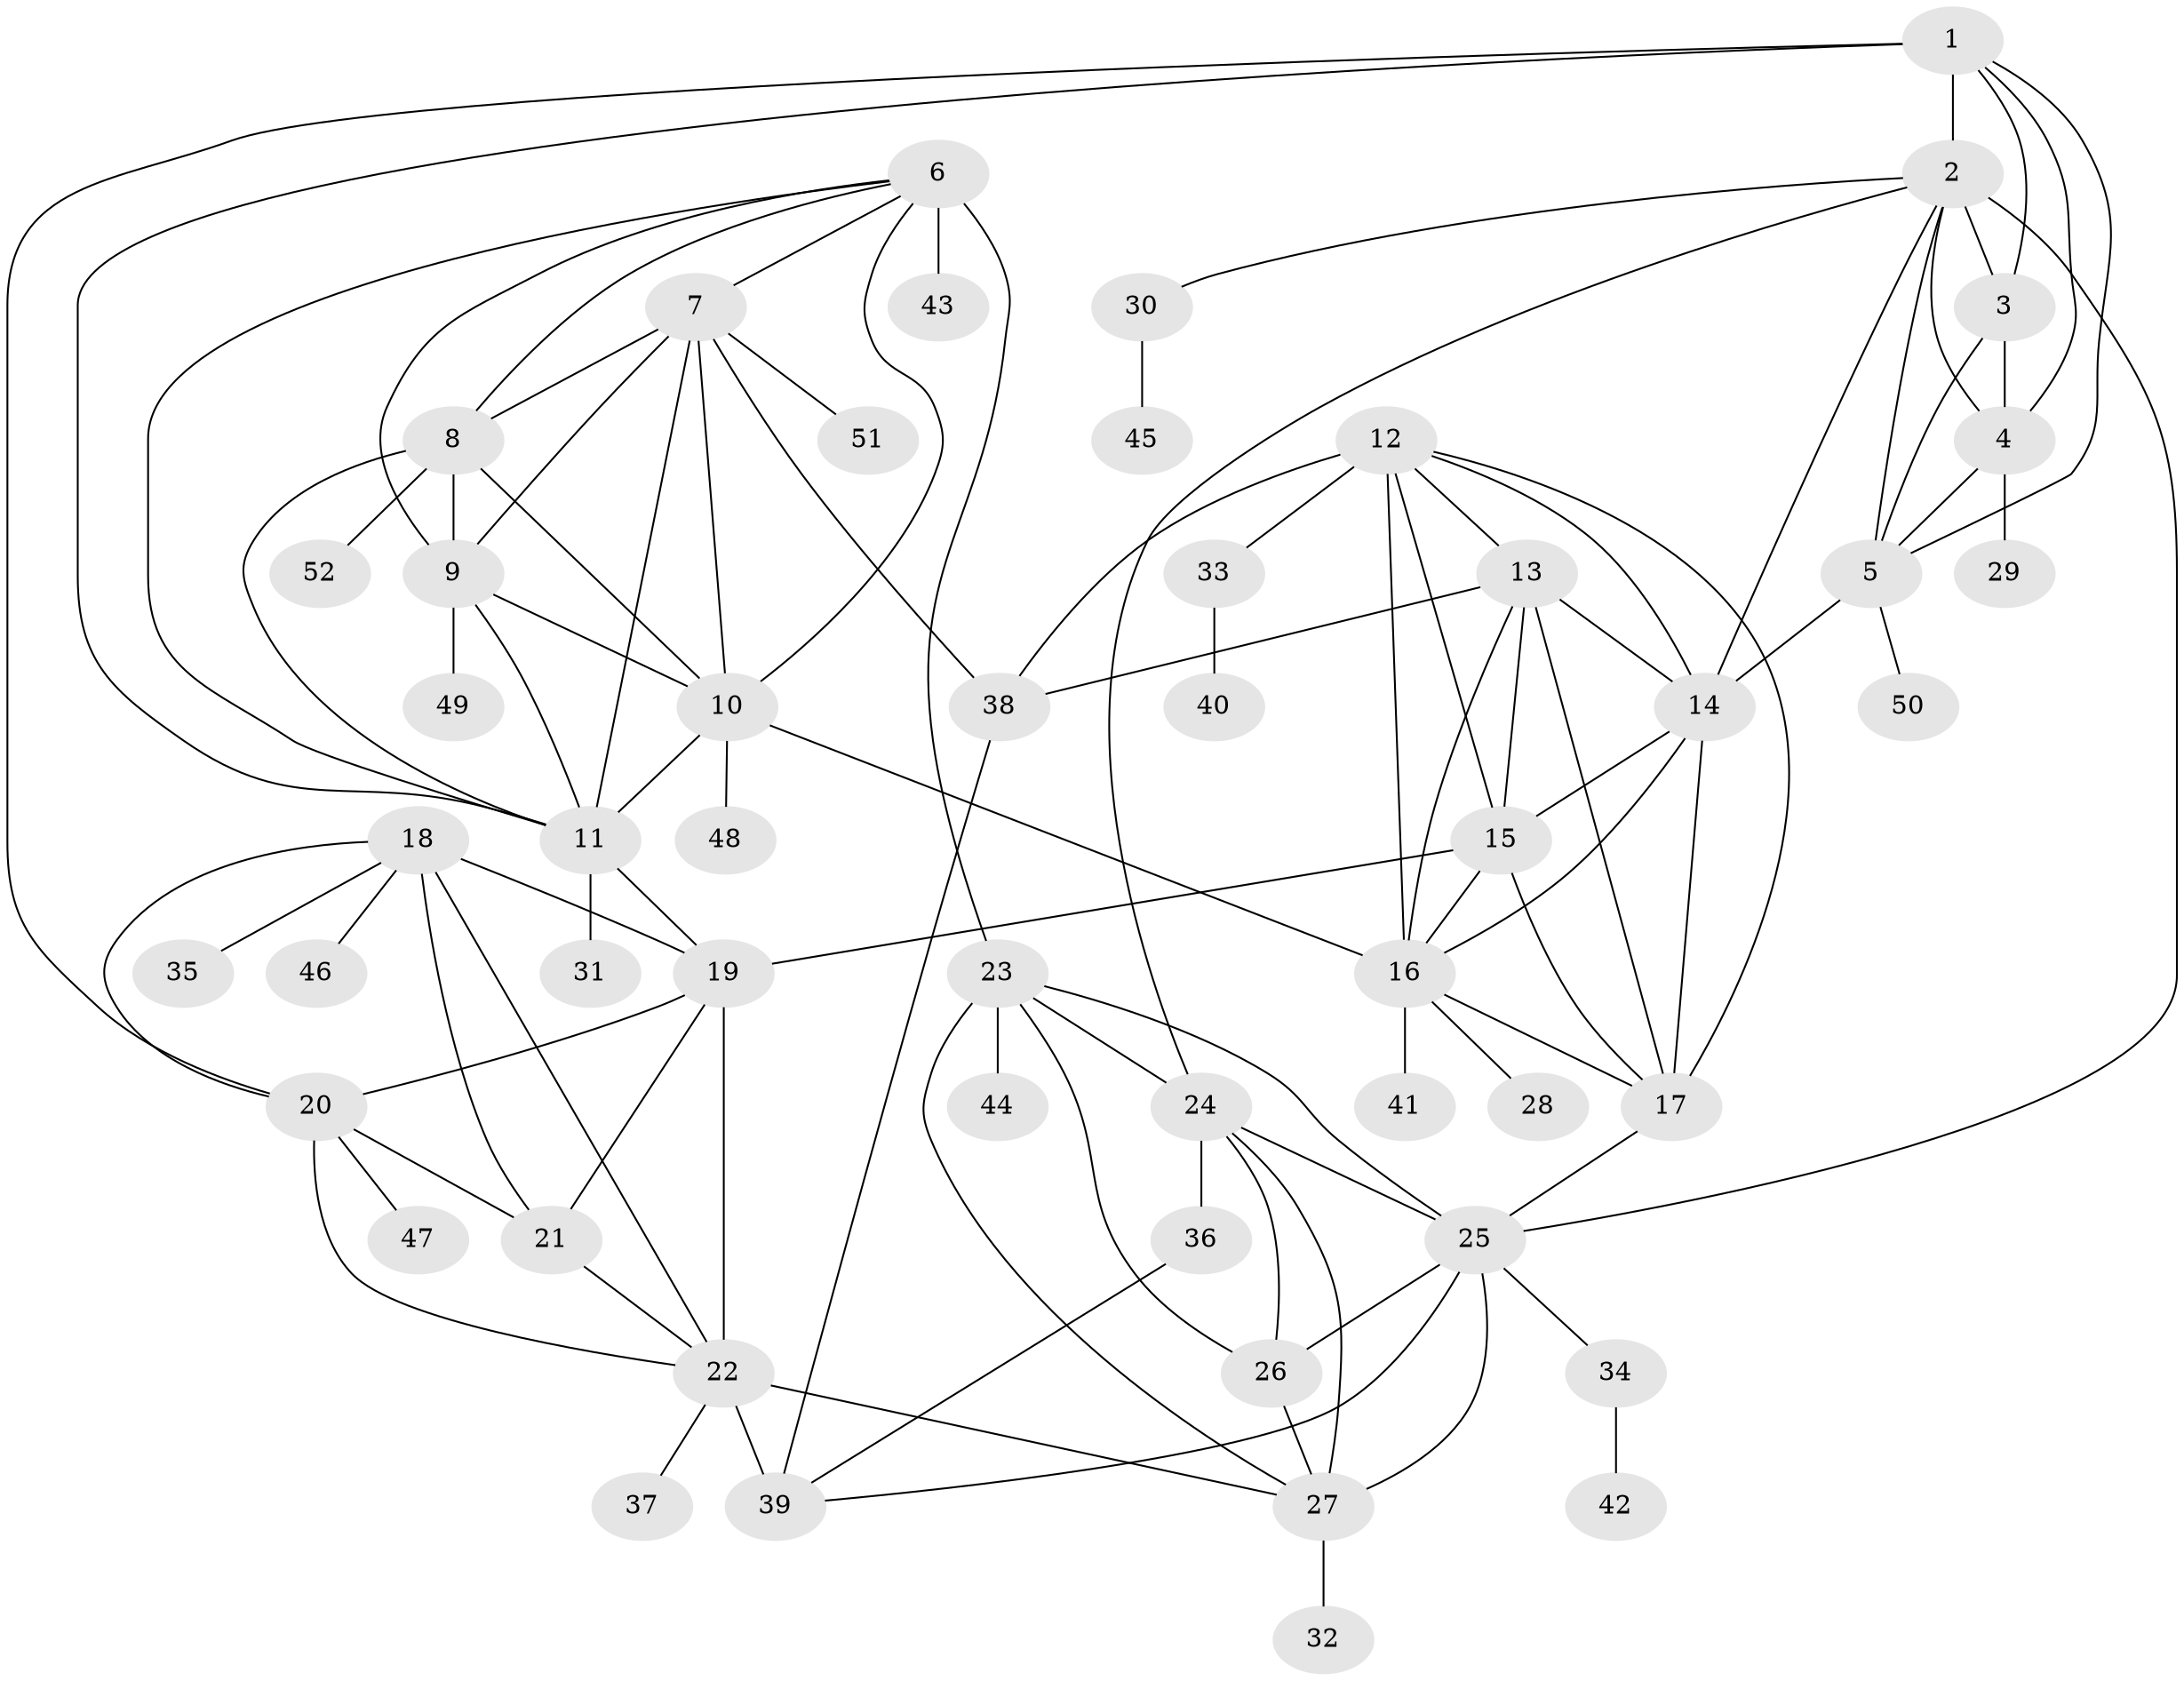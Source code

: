 // original degree distribution, {8: 0.07751937984496124, 7: 0.031007751937984496, 5: 0.007751937984496124, 11: 0.031007751937984496, 10: 0.007751937984496124, 12: 0.023255813953488372, 6: 0.03875968992248062, 9: 0.015503875968992248, 13: 0.007751937984496124, 2: 0.06976744186046512, 1: 0.6511627906976745, 3: 0.031007751937984496, 4: 0.007751937984496124}
// Generated by graph-tools (version 1.1) at 2025/52/03/04/25 22:52:46]
// undirected, 52 vertices, 102 edges
graph export_dot {
  node [color=gray90,style=filled];
  1;
  2;
  3;
  4;
  5;
  6;
  7;
  8;
  9;
  10;
  11;
  12;
  13;
  14;
  15;
  16;
  17;
  18;
  19;
  20;
  21;
  22;
  23;
  24;
  25;
  26;
  27;
  28;
  29;
  30;
  31;
  32;
  33;
  34;
  35;
  36;
  37;
  38;
  39;
  40;
  41;
  42;
  43;
  44;
  45;
  46;
  47;
  48;
  49;
  50;
  51;
  52;
  1 -- 2 [weight=2.0];
  1 -- 3 [weight=1.0];
  1 -- 4 [weight=1.0];
  1 -- 5 [weight=1.0];
  1 -- 11 [weight=1.0];
  1 -- 20 [weight=1.0];
  2 -- 3 [weight=7.0];
  2 -- 4 [weight=2.0];
  2 -- 5 [weight=2.0];
  2 -- 14 [weight=1.0];
  2 -- 24 [weight=1.0];
  2 -- 25 [weight=1.0];
  2 -- 30 [weight=1.0];
  3 -- 4 [weight=1.0];
  3 -- 5 [weight=1.0];
  4 -- 5 [weight=1.0];
  4 -- 29 [weight=4.0];
  5 -- 14 [weight=1.0];
  5 -- 50 [weight=1.0];
  6 -- 7 [weight=1.0];
  6 -- 8 [weight=1.0];
  6 -- 9 [weight=1.0];
  6 -- 10 [weight=1.0];
  6 -- 11 [weight=1.0];
  6 -- 23 [weight=1.0];
  6 -- 43 [weight=5.0];
  7 -- 8 [weight=1.0];
  7 -- 9 [weight=1.0];
  7 -- 10 [weight=1.0];
  7 -- 11 [weight=1.0];
  7 -- 38 [weight=1.0];
  7 -- 51 [weight=1.0];
  8 -- 9 [weight=1.0];
  8 -- 10 [weight=1.0];
  8 -- 11 [weight=1.0];
  8 -- 52 [weight=1.0];
  9 -- 10 [weight=1.0];
  9 -- 11 [weight=1.0];
  9 -- 49 [weight=2.0];
  10 -- 11 [weight=1.0];
  10 -- 16 [weight=1.0];
  10 -- 48 [weight=1.0];
  11 -- 19 [weight=1.0];
  11 -- 31 [weight=3.0];
  12 -- 13 [weight=1.0];
  12 -- 14 [weight=1.0];
  12 -- 15 [weight=1.0];
  12 -- 16 [weight=1.0];
  12 -- 17 [weight=1.0];
  12 -- 33 [weight=1.0];
  12 -- 38 [weight=1.0];
  13 -- 14 [weight=1.0];
  13 -- 15 [weight=5.0];
  13 -- 16 [weight=1.0];
  13 -- 17 [weight=1.0];
  13 -- 38 [weight=1.0];
  14 -- 15 [weight=1.0];
  14 -- 16 [weight=1.0];
  14 -- 17 [weight=1.0];
  15 -- 16 [weight=1.0];
  15 -- 17 [weight=1.0];
  15 -- 19 [weight=1.0];
  16 -- 17 [weight=1.0];
  16 -- 28 [weight=1.0];
  16 -- 41 [weight=4.0];
  17 -- 25 [weight=1.0];
  18 -- 19 [weight=2.0];
  18 -- 20 [weight=1.0];
  18 -- 21 [weight=1.0];
  18 -- 22 [weight=1.0];
  18 -- 35 [weight=1.0];
  18 -- 46 [weight=1.0];
  19 -- 20 [weight=2.0];
  19 -- 21 [weight=5.0];
  19 -- 22 [weight=2.0];
  20 -- 21 [weight=1.0];
  20 -- 22 [weight=1.0];
  20 -- 47 [weight=1.0];
  21 -- 22 [weight=1.0];
  22 -- 27 [weight=1.0];
  22 -- 37 [weight=1.0];
  22 -- 39 [weight=4.0];
  23 -- 24 [weight=1.0];
  23 -- 25 [weight=2.0];
  23 -- 26 [weight=1.0];
  23 -- 27 [weight=1.0];
  23 -- 44 [weight=2.0];
  24 -- 25 [weight=2.0];
  24 -- 26 [weight=1.0];
  24 -- 27 [weight=1.0];
  24 -- 36 [weight=6.0];
  25 -- 26 [weight=3.0];
  25 -- 27 [weight=2.0];
  25 -- 34 [weight=1.0];
  25 -- 39 [weight=1.0];
  26 -- 27 [weight=1.0];
  27 -- 32 [weight=4.0];
  30 -- 45 [weight=1.0];
  33 -- 40 [weight=4.0];
  34 -- 42 [weight=1.0];
  36 -- 39 [weight=1.0];
  38 -- 39 [weight=1.0];
}
